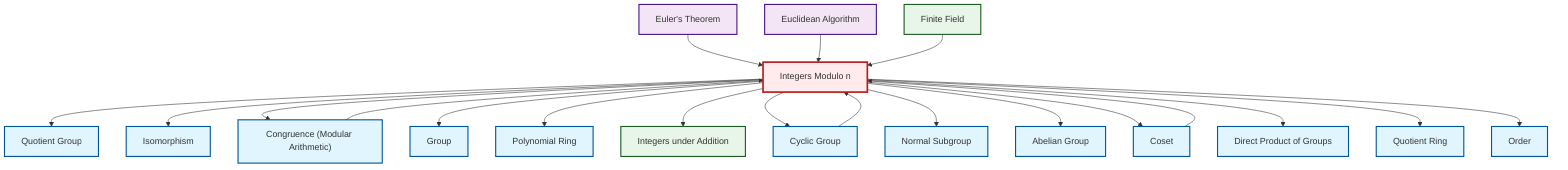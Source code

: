 graph TD
    classDef definition fill:#e1f5fe,stroke:#01579b,stroke-width:2px
    classDef theorem fill:#f3e5f5,stroke:#4a148c,stroke-width:2px
    classDef axiom fill:#fff3e0,stroke:#e65100,stroke-width:2px
    classDef example fill:#e8f5e9,stroke:#1b5e20,stroke-width:2px
    classDef current fill:#ffebee,stroke:#b71c1c,stroke-width:3px
    def-quotient-group["Quotient Group"]:::definition
    def-order["Order"]:::definition
    def-quotient-ring["Quotient Ring"]:::definition
    thm-euclidean-algorithm["Euclidean Algorithm"]:::theorem
    def-cyclic-group["Cyclic Group"]:::definition
    def-normal-subgroup["Normal Subgroup"]:::definition
    def-coset["Coset"]:::definition
    ex-quotient-integers-mod-n["Integers Modulo n"]:::example
    def-abelian-group["Abelian Group"]:::definition
    def-isomorphism["Isomorphism"]:::definition
    ex-integers-addition["Integers under Addition"]:::example
    thm-euler["Euler's Theorem"]:::theorem
    def-group["Group"]:::definition
    def-congruence["Congruence (Modular Arithmetic)"]:::definition
    ex-finite-field["Finite Field"]:::example
    def-direct-product["Direct Product of Groups"]:::definition
    def-polynomial-ring["Polynomial Ring"]:::definition
    ex-quotient-integers-mod-n --> def-quotient-group
    ex-quotient-integers-mod-n --> def-isomorphism
    ex-quotient-integers-mod-n --> def-congruence
    def-coset --> ex-quotient-integers-mod-n
    ex-quotient-integers-mod-n --> def-group
    ex-quotient-integers-mod-n --> def-polynomial-ring
    thm-euler --> ex-quotient-integers-mod-n
    ex-quotient-integers-mod-n --> ex-integers-addition
    def-congruence --> ex-quotient-integers-mod-n
    ex-quotient-integers-mod-n --> def-cyclic-group
    ex-quotient-integers-mod-n --> def-normal-subgroup
    ex-quotient-integers-mod-n --> def-abelian-group
    ex-quotient-integers-mod-n --> def-coset
    ex-quotient-integers-mod-n --> def-direct-product
    thm-euclidean-algorithm --> ex-quotient-integers-mod-n
    def-cyclic-group --> ex-quotient-integers-mod-n
    ex-quotient-integers-mod-n --> def-quotient-ring
    ex-finite-field --> ex-quotient-integers-mod-n
    ex-quotient-integers-mod-n --> def-order
    class ex-quotient-integers-mod-n current